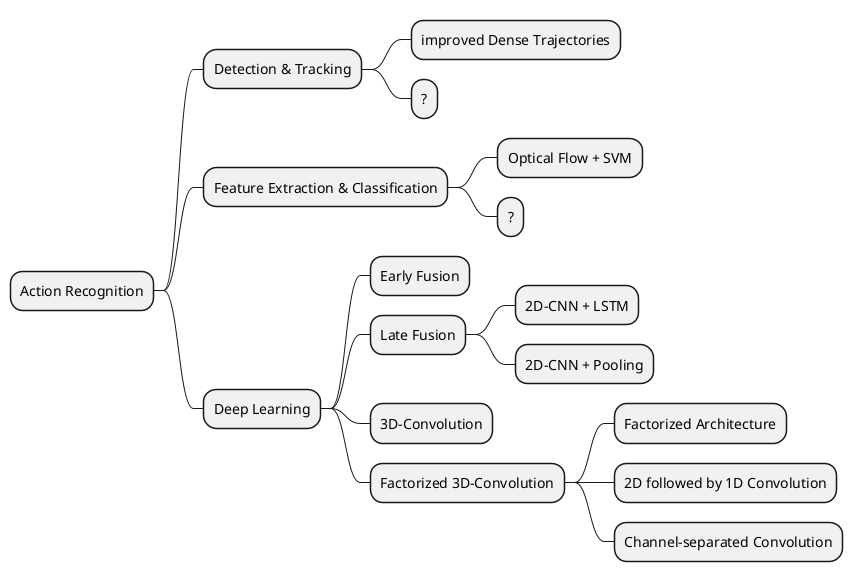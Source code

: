 @startmindmap

* Action Recognition
** Detection & Tracking
*** improved Dense Trajectories
*** ?
** Feature Extraction & Classification
*** Optical Flow + SVM
*** ?
** Deep Learning
*** Early Fusion
*** Late Fusion
**** 2D-CNN + LSTM
**** 2D-CNN + Pooling
*** 3D-Convolution
*** Factorized 3D-Convolution
**** Factorized Architecture
**** 2D followed by 1D Convolution
**** Channel-separated Convolution

@endmindmap